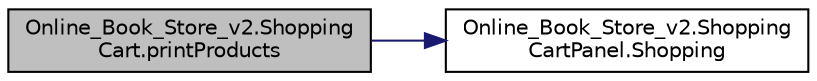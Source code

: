 digraph "Online_Book_Store_v2.ShoppingCart.printProducts"
{
 // LATEX_PDF_SIZE
  edge [fontname="Helvetica",fontsize="10",labelfontname="Helvetica",labelfontsize="10"];
  node [fontname="Helvetica",fontsize="10",shape=record];
  rankdir="LR";
  Node1 [label="Online_Book_Store_v2.Shopping\lCart.printProducts",height=0.2,width=0.4,color="black", fillcolor="grey75", style="filled", fontcolor="black",tooltip="Shows the products"];
  Node1 -> Node2 [color="midnightblue",fontsize="10",style="solid",fontname="Helvetica"];
  Node2 [label="Online_Book_Store_v2.Shopping\lCartPanel.Shopping",height=0.2,width=0.4,color="black", fillcolor="white", style="filled",URL="$class_online___book___store__v2_1_1_shopping_cart_panel.html#acf55a03104ff0b1ca1ec61dd484c128e",tooltip="Singleton"];
}
